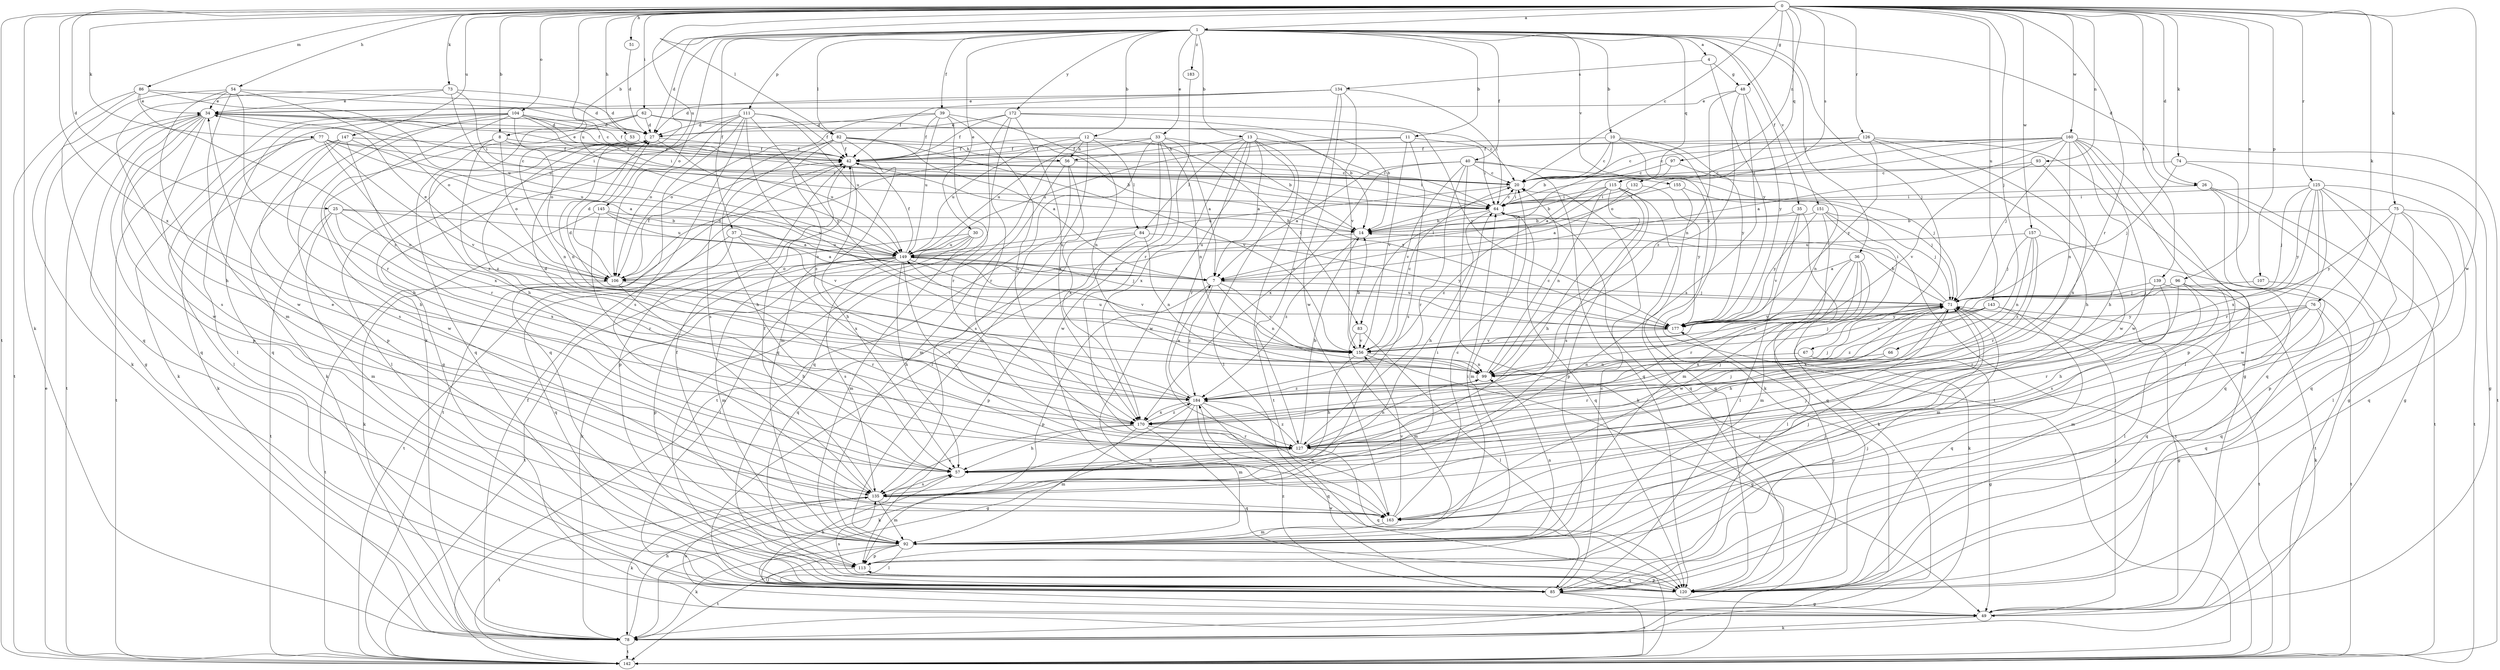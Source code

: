 strict digraph  {
0;
1;
4;
7;
8;
10;
11;
12;
13;
14;
20;
25;
26;
27;
30;
33;
34;
35;
36;
37;
39;
40;
42;
48;
49;
51;
53;
54;
56;
57;
62;
64;
66;
67;
71;
73;
74;
75;
76;
77;
78;
82;
83;
84;
85;
86;
92;
93;
96;
97;
99;
104;
106;
107;
111;
113;
115;
120;
125;
126;
127;
132;
134;
135;
139;
142;
143;
145;
147;
149;
151;
155;
156;
157;
160;
163;
170;
172;
177;
183;
184;
0 -> 1  [label=a];
0 -> 8  [label=b];
0 -> 20  [label=c];
0 -> 25  [label=d];
0 -> 26  [label=d];
0 -> 48  [label=g];
0 -> 51  [label=h];
0 -> 53  [label=h];
0 -> 54  [label=h];
0 -> 62  [label=i];
0 -> 66  [label=j];
0 -> 73  [label=k];
0 -> 74  [label=k];
0 -> 75  [label=k];
0 -> 76  [label=k];
0 -> 77  [label=k];
0 -> 78  [label=k];
0 -> 82  [label=l];
0 -> 86  [label=m];
0 -> 93  [label=n];
0 -> 96  [label=n];
0 -> 97  [label=n];
0 -> 104  [label=o];
0 -> 107  [label=p];
0 -> 115  [label=q];
0 -> 125  [label=r];
0 -> 126  [label=r];
0 -> 127  [label=r];
0 -> 132  [label=s];
0 -> 139  [label=t];
0 -> 142  [label=t];
0 -> 143  [label=u];
0 -> 145  [label=u];
0 -> 147  [label=u];
0 -> 149  [label=u];
0 -> 157  [label=w];
0 -> 160  [label=w];
0 -> 163  [label=w];
0 -> 170  [label=x];
1 -> 4  [label=a];
1 -> 8  [label=b];
1 -> 10  [label=b];
1 -> 11  [label=b];
1 -> 12  [label=b];
1 -> 13  [label=b];
1 -> 26  [label=d];
1 -> 27  [label=d];
1 -> 30  [label=e];
1 -> 33  [label=e];
1 -> 35  [label=f];
1 -> 36  [label=f];
1 -> 37  [label=f];
1 -> 39  [label=f];
1 -> 40  [label=f];
1 -> 67  [label=j];
1 -> 78  [label=k];
1 -> 82  [label=l];
1 -> 106  [label=o];
1 -> 111  [label=p];
1 -> 115  [label=q];
1 -> 151  [label=v];
1 -> 155  [label=v];
1 -> 172  [label=y];
1 -> 183  [label=z];
4 -> 48  [label=g];
4 -> 134  [label=s];
4 -> 177  [label=y];
7 -> 71  [label=j];
7 -> 99  [label=n];
7 -> 113  [label=p];
7 -> 156  [label=v];
7 -> 184  [label=z];
8 -> 56  [label=h];
8 -> 64  [label=i];
8 -> 106  [label=o];
8 -> 163  [label=w];
8 -> 184  [label=z];
10 -> 20  [label=c];
10 -> 42  [label=f];
10 -> 78  [label=k];
10 -> 83  [label=l];
10 -> 142  [label=t];
10 -> 177  [label=y];
11 -> 42  [label=f];
11 -> 64  [label=i];
11 -> 135  [label=s];
11 -> 149  [label=u];
11 -> 156  [label=v];
12 -> 42  [label=f];
12 -> 56  [label=h];
12 -> 83  [label=l];
12 -> 84  [label=l];
12 -> 92  [label=m];
12 -> 120  [label=q];
12 -> 149  [label=u];
13 -> 7  [label=a];
13 -> 56  [label=h];
13 -> 64  [label=i];
13 -> 84  [label=l];
13 -> 85  [label=l];
13 -> 127  [label=r];
13 -> 142  [label=t];
13 -> 163  [label=w];
13 -> 170  [label=x];
14 -> 149  [label=u];
14 -> 184  [label=z];
20 -> 64  [label=i];
20 -> 149  [label=u];
25 -> 14  [label=b];
25 -> 92  [label=m];
25 -> 106  [label=o];
25 -> 142  [label=t];
25 -> 149  [label=u];
25 -> 170  [label=x];
26 -> 49  [label=g];
26 -> 64  [label=i];
26 -> 120  [label=q];
26 -> 142  [label=t];
27 -> 42  [label=f];
27 -> 85  [label=l];
27 -> 99  [label=n];
27 -> 149  [label=u];
27 -> 184  [label=z];
30 -> 78  [label=k];
30 -> 85  [label=l];
30 -> 92  [label=m];
30 -> 106  [label=o];
30 -> 149  [label=u];
33 -> 7  [label=a];
33 -> 14  [label=b];
33 -> 42  [label=f];
33 -> 85  [label=l];
33 -> 99  [label=n];
33 -> 142  [label=t];
33 -> 149  [label=u];
33 -> 163  [label=w];
34 -> 27  [label=d];
34 -> 42  [label=f];
34 -> 49  [label=g];
34 -> 64  [label=i];
34 -> 113  [label=p];
34 -> 120  [label=q];
34 -> 135  [label=s];
34 -> 142  [label=t];
34 -> 163  [label=w];
35 -> 14  [label=b];
35 -> 85  [label=l];
35 -> 120  [label=q];
35 -> 156  [label=v];
36 -> 7  [label=a];
36 -> 78  [label=k];
36 -> 85  [label=l];
36 -> 92  [label=m];
36 -> 127  [label=r];
36 -> 163  [label=w];
37 -> 7  [label=a];
37 -> 120  [label=q];
37 -> 142  [label=t];
37 -> 149  [label=u];
37 -> 170  [label=x];
39 -> 27  [label=d];
39 -> 42  [label=f];
39 -> 99  [label=n];
39 -> 106  [label=o];
39 -> 127  [label=r];
39 -> 149  [label=u];
39 -> 170  [label=x];
40 -> 7  [label=a];
40 -> 20  [label=c];
40 -> 71  [label=j];
40 -> 78  [label=k];
40 -> 120  [label=q];
40 -> 127  [label=r];
40 -> 156  [label=v];
40 -> 170  [label=x];
42 -> 20  [label=c];
42 -> 34  [label=e];
42 -> 57  [label=h];
42 -> 64  [label=i];
42 -> 113  [label=p];
42 -> 142  [label=t];
42 -> 177  [label=y];
48 -> 34  [label=e];
48 -> 99  [label=n];
48 -> 135  [label=s];
48 -> 177  [label=y];
48 -> 184  [label=z];
49 -> 71  [label=j];
49 -> 78  [label=k];
49 -> 135  [label=s];
51 -> 27  [label=d];
53 -> 42  [label=f];
53 -> 99  [label=n];
54 -> 27  [label=d];
54 -> 34  [label=e];
54 -> 78  [label=k];
54 -> 92  [label=m];
54 -> 106  [label=o];
54 -> 127  [label=r];
54 -> 163  [label=w];
56 -> 20  [label=c];
56 -> 92  [label=m];
56 -> 106  [label=o];
56 -> 135  [label=s];
56 -> 170  [label=x];
57 -> 135  [label=s];
62 -> 14  [label=b];
62 -> 20  [label=c];
62 -> 27  [label=d];
62 -> 57  [label=h];
62 -> 78  [label=k];
62 -> 120  [label=q];
64 -> 14  [label=b];
64 -> 20  [label=c];
64 -> 57  [label=h];
64 -> 92  [label=m];
64 -> 120  [label=q];
66 -> 99  [label=n];
66 -> 127  [label=r];
67 -> 49  [label=g];
67 -> 99  [label=n];
71 -> 14  [label=b];
71 -> 57  [label=h];
71 -> 64  [label=i];
71 -> 142  [label=t];
71 -> 156  [label=v];
71 -> 170  [label=x];
71 -> 177  [label=y];
73 -> 27  [label=d];
73 -> 34  [label=e];
73 -> 57  [label=h];
73 -> 64  [label=i];
73 -> 149  [label=u];
74 -> 20  [label=c];
74 -> 49  [label=g];
74 -> 71  [label=j];
74 -> 120  [label=q];
75 -> 14  [label=b];
75 -> 85  [label=l];
75 -> 113  [label=p];
75 -> 120  [label=q];
75 -> 163  [label=w];
75 -> 177  [label=y];
76 -> 92  [label=m];
76 -> 99  [label=n];
76 -> 120  [label=q];
76 -> 127  [label=r];
76 -> 142  [label=t];
76 -> 177  [label=y];
77 -> 7  [label=a];
77 -> 20  [label=c];
77 -> 42  [label=f];
77 -> 85  [label=l];
77 -> 142  [label=t];
77 -> 156  [label=v];
77 -> 170  [label=x];
78 -> 42  [label=f];
78 -> 57  [label=h];
78 -> 142  [label=t];
82 -> 7  [label=a];
82 -> 14  [label=b];
82 -> 42  [label=f];
82 -> 57  [label=h];
82 -> 92  [label=m];
82 -> 135  [label=s];
82 -> 156  [label=v];
82 -> 184  [label=z];
83 -> 85  [label=l];
83 -> 92  [label=m];
83 -> 156  [label=v];
84 -> 99  [label=n];
84 -> 113  [label=p];
84 -> 120  [label=q];
84 -> 149  [label=u];
84 -> 177  [label=y];
85 -> 20  [label=c];
85 -> 49  [label=g];
85 -> 57  [label=h];
85 -> 71  [label=j];
85 -> 142  [label=t];
85 -> 184  [label=z];
86 -> 20  [label=c];
86 -> 34  [label=e];
86 -> 120  [label=q];
86 -> 142  [label=t];
86 -> 149  [label=u];
86 -> 184  [label=z];
92 -> 42  [label=f];
92 -> 64  [label=i];
92 -> 71  [label=j];
92 -> 78  [label=k];
92 -> 85  [label=l];
92 -> 99  [label=n];
92 -> 113  [label=p];
92 -> 142  [label=t];
93 -> 20  [label=c];
93 -> 156  [label=v];
93 -> 170  [label=x];
96 -> 57  [label=h];
96 -> 71  [label=j];
96 -> 85  [label=l];
96 -> 120  [label=q];
96 -> 135  [label=s];
97 -> 7  [label=a];
97 -> 20  [label=c];
97 -> 99  [label=n];
99 -> 20  [label=c];
99 -> 184  [label=z];
104 -> 20  [label=c];
104 -> 27  [label=d];
104 -> 42  [label=f];
104 -> 57  [label=h];
104 -> 64  [label=i];
104 -> 78  [label=k];
104 -> 85  [label=l];
104 -> 106  [label=o];
104 -> 113  [label=p];
104 -> 120  [label=q];
106 -> 27  [label=d];
106 -> 34  [label=e];
106 -> 42  [label=f];
106 -> 57  [label=h];
106 -> 127  [label=r];
106 -> 142  [label=t];
107 -> 71  [label=j];
107 -> 120  [label=q];
111 -> 27  [label=d];
111 -> 42  [label=f];
111 -> 49  [label=g];
111 -> 106  [label=o];
111 -> 120  [label=q];
111 -> 135  [label=s];
111 -> 149  [label=u];
111 -> 156  [label=v];
111 -> 177  [label=y];
113 -> 71  [label=j];
113 -> 85  [label=l];
113 -> 120  [label=q];
115 -> 14  [label=b];
115 -> 57  [label=h];
115 -> 64  [label=i];
115 -> 99  [label=n];
115 -> 113  [label=p];
115 -> 120  [label=q];
115 -> 135  [label=s];
115 -> 184  [label=z];
120 -> 113  [label=p];
120 -> 135  [label=s];
120 -> 177  [label=y];
125 -> 49  [label=g];
125 -> 64  [label=i];
125 -> 71  [label=j];
125 -> 120  [label=q];
125 -> 127  [label=r];
125 -> 142  [label=t];
125 -> 163  [label=w];
125 -> 170  [label=x];
125 -> 177  [label=y];
126 -> 14  [label=b];
126 -> 20  [label=c];
126 -> 42  [label=f];
126 -> 49  [label=g];
126 -> 57  [label=h];
126 -> 163  [label=w];
126 -> 177  [label=y];
127 -> 14  [label=b];
127 -> 57  [label=h];
127 -> 71  [label=j];
127 -> 99  [label=n];
127 -> 120  [label=q];
127 -> 184  [label=z];
132 -> 7  [label=a];
132 -> 64  [label=i];
132 -> 177  [label=y];
134 -> 27  [label=d];
134 -> 34  [label=e];
134 -> 42  [label=f];
134 -> 64  [label=i];
134 -> 127  [label=r];
134 -> 156  [label=v];
134 -> 163  [label=w];
135 -> 34  [label=e];
135 -> 42  [label=f];
135 -> 64  [label=i];
135 -> 71  [label=j];
135 -> 78  [label=k];
135 -> 92  [label=m];
135 -> 142  [label=t];
135 -> 163  [label=w];
139 -> 71  [label=j];
139 -> 78  [label=k];
139 -> 92  [label=m];
139 -> 127  [label=r];
142 -> 34  [label=e];
142 -> 64  [label=i];
143 -> 49  [label=g];
143 -> 120  [label=q];
143 -> 156  [label=v];
143 -> 170  [label=x];
143 -> 177  [label=y];
143 -> 184  [label=z];
145 -> 7  [label=a];
145 -> 14  [label=b];
145 -> 78  [label=k];
145 -> 127  [label=r];
145 -> 156  [label=v];
147 -> 42  [label=f];
147 -> 57  [label=h];
147 -> 78  [label=k];
147 -> 127  [label=r];
147 -> 135  [label=s];
147 -> 149  [label=u];
149 -> 7  [label=a];
149 -> 42  [label=f];
149 -> 57  [label=h];
149 -> 71  [label=j];
149 -> 92  [label=m];
149 -> 106  [label=o];
149 -> 113  [label=p];
149 -> 127  [label=r];
149 -> 135  [label=s];
149 -> 142  [label=t];
149 -> 156  [label=v];
151 -> 14  [label=b];
151 -> 71  [label=j];
151 -> 78  [label=k];
151 -> 92  [label=m];
151 -> 142  [label=t];
151 -> 177  [label=y];
155 -> 64  [label=i];
155 -> 71  [label=j];
155 -> 120  [label=q];
156 -> 14  [label=b];
156 -> 20  [label=c];
156 -> 49  [label=g];
156 -> 57  [label=h];
156 -> 71  [label=j];
156 -> 99  [label=n];
156 -> 149  [label=u];
157 -> 71  [label=j];
157 -> 99  [label=n];
157 -> 127  [label=r];
157 -> 142  [label=t];
157 -> 149  [label=u];
157 -> 184  [label=z];
160 -> 7  [label=a];
160 -> 20  [label=c];
160 -> 42  [label=f];
160 -> 57  [label=h];
160 -> 64  [label=i];
160 -> 71  [label=j];
160 -> 85  [label=l];
160 -> 99  [label=n];
160 -> 106  [label=o];
160 -> 113  [label=p];
160 -> 142  [label=t];
160 -> 163  [label=w];
163 -> 20  [label=c];
163 -> 92  [label=m];
163 -> 156  [label=v];
170 -> 57  [label=h];
170 -> 71  [label=j];
170 -> 92  [label=m];
170 -> 120  [label=q];
170 -> 127  [label=r];
170 -> 135  [label=s];
170 -> 184  [label=z];
172 -> 14  [label=b];
172 -> 27  [label=d];
172 -> 42  [label=f];
172 -> 120  [label=q];
172 -> 127  [label=r];
172 -> 170  [label=x];
172 -> 177  [label=y];
177 -> 27  [label=d];
177 -> 149  [label=u];
177 -> 156  [label=v];
183 -> 127  [label=r];
184 -> 7  [label=a];
184 -> 27  [label=d];
184 -> 49  [label=g];
184 -> 71  [label=j];
184 -> 78  [label=k];
184 -> 92  [label=m];
184 -> 120  [label=q];
184 -> 163  [label=w];
184 -> 170  [label=x];
}
